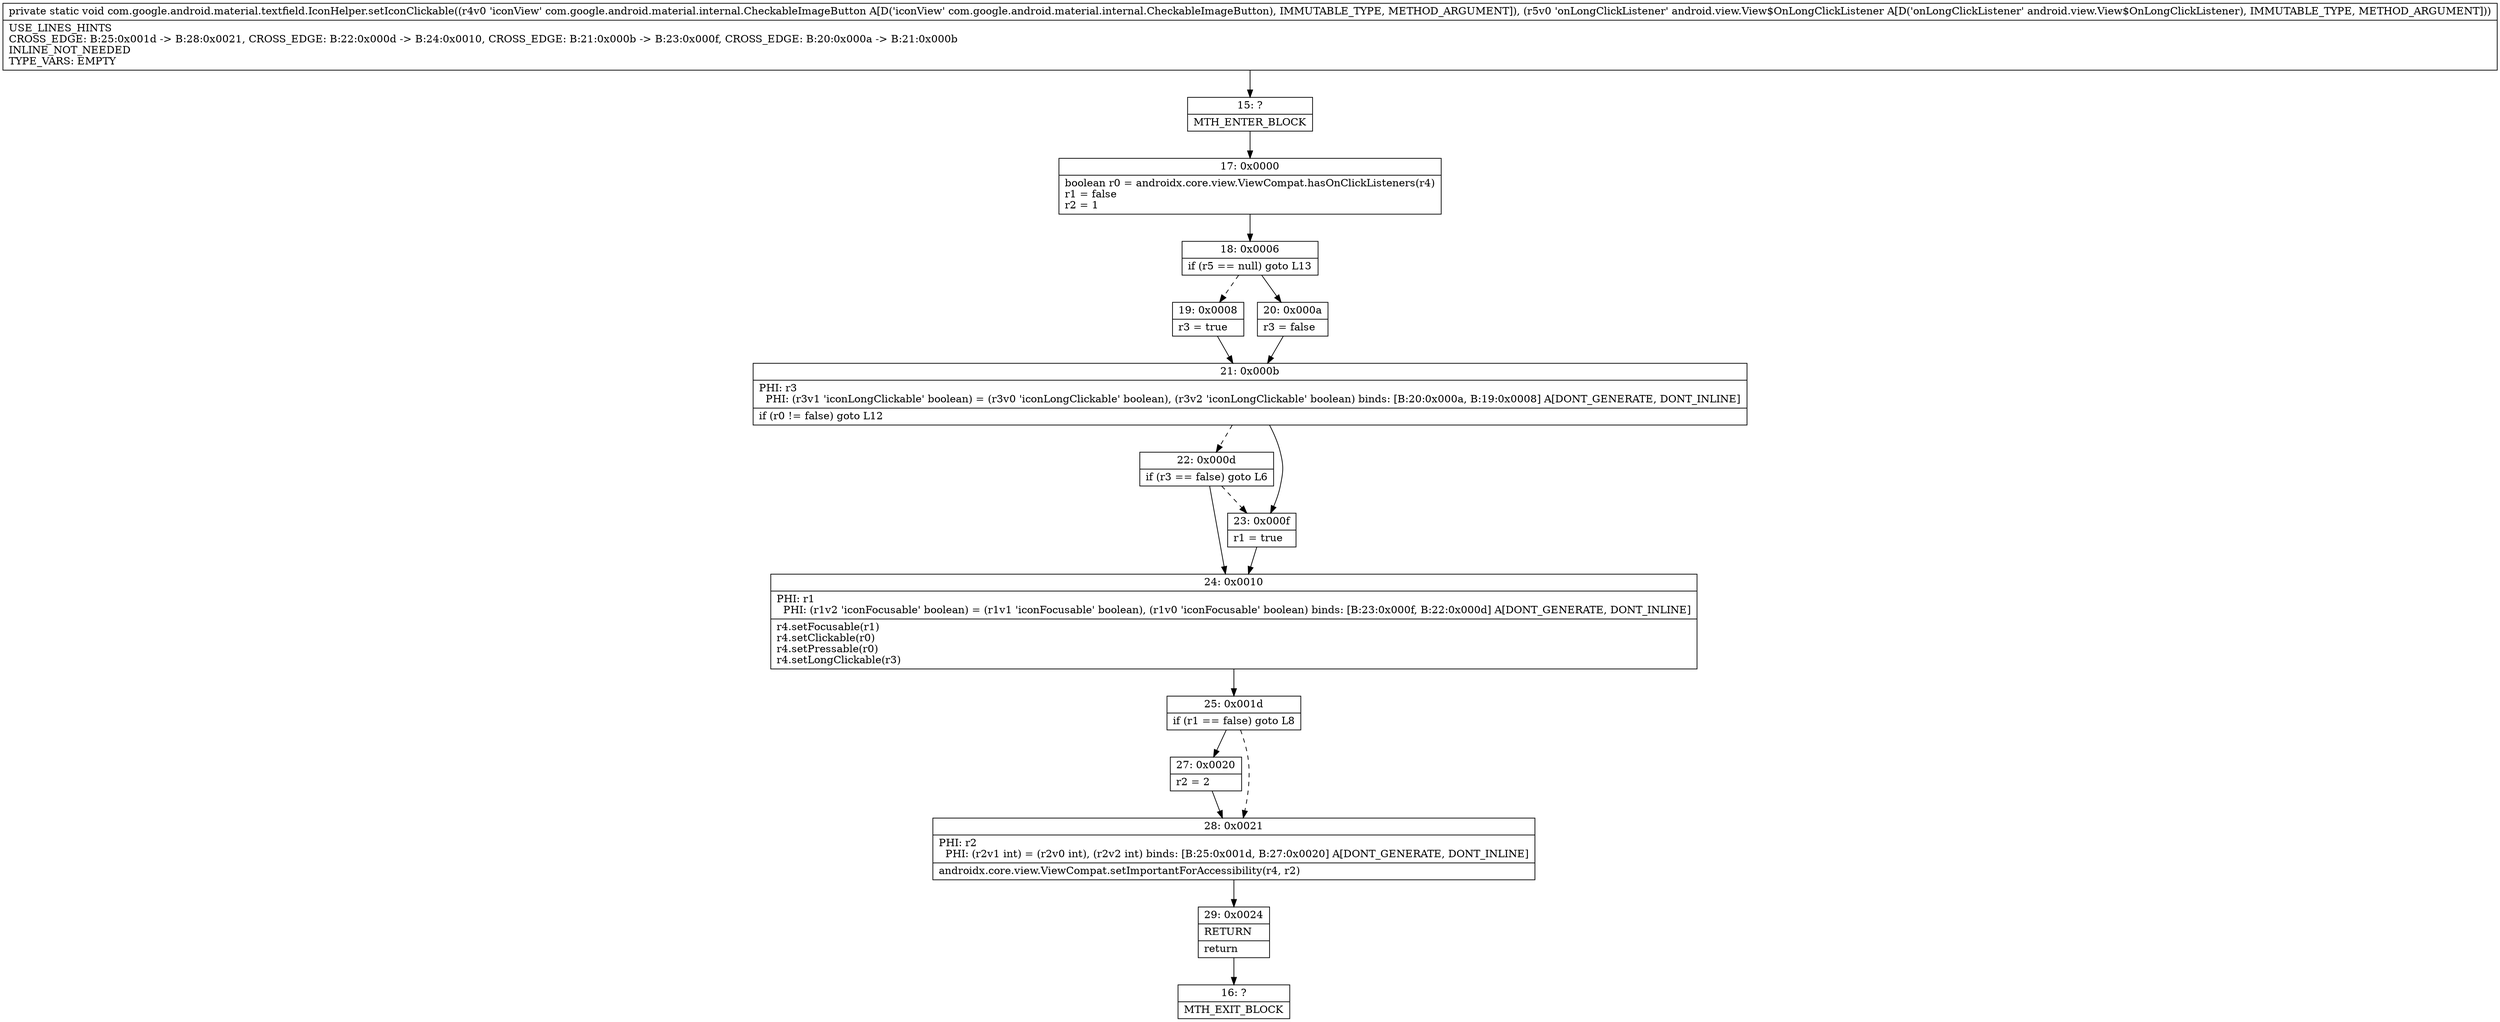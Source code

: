 digraph "CFG forcom.google.android.material.textfield.IconHelper.setIconClickable(Lcom\/google\/android\/material\/internal\/CheckableImageButton;Landroid\/view\/View$OnLongClickListener;)V" {
Node_15 [shape=record,label="{15\:\ ?|MTH_ENTER_BLOCK\l}"];
Node_17 [shape=record,label="{17\:\ 0x0000|boolean r0 = androidx.core.view.ViewCompat.hasOnClickListeners(r4)\lr1 = false\lr2 = 1\l}"];
Node_18 [shape=record,label="{18\:\ 0x0006|if (r5 == null) goto L13\l}"];
Node_19 [shape=record,label="{19\:\ 0x0008|r3 = true\l}"];
Node_21 [shape=record,label="{21\:\ 0x000b|PHI: r3 \l  PHI: (r3v1 'iconLongClickable' boolean) = (r3v0 'iconLongClickable' boolean), (r3v2 'iconLongClickable' boolean) binds: [B:20:0x000a, B:19:0x0008] A[DONT_GENERATE, DONT_INLINE]\l|if (r0 != false) goto L12\l}"];
Node_22 [shape=record,label="{22\:\ 0x000d|if (r3 == false) goto L6\l}"];
Node_24 [shape=record,label="{24\:\ 0x0010|PHI: r1 \l  PHI: (r1v2 'iconFocusable' boolean) = (r1v1 'iconFocusable' boolean), (r1v0 'iconFocusable' boolean) binds: [B:23:0x000f, B:22:0x000d] A[DONT_GENERATE, DONT_INLINE]\l|r4.setFocusable(r1)\lr4.setClickable(r0)\lr4.setPressable(r0)\lr4.setLongClickable(r3)\l}"];
Node_25 [shape=record,label="{25\:\ 0x001d|if (r1 == false) goto L8\l}"];
Node_27 [shape=record,label="{27\:\ 0x0020|r2 = 2\l}"];
Node_28 [shape=record,label="{28\:\ 0x0021|PHI: r2 \l  PHI: (r2v1 int) = (r2v0 int), (r2v2 int) binds: [B:25:0x001d, B:27:0x0020] A[DONT_GENERATE, DONT_INLINE]\l|androidx.core.view.ViewCompat.setImportantForAccessibility(r4, r2)\l}"];
Node_29 [shape=record,label="{29\:\ 0x0024|RETURN\l|return\l}"];
Node_16 [shape=record,label="{16\:\ ?|MTH_EXIT_BLOCK\l}"];
Node_23 [shape=record,label="{23\:\ 0x000f|r1 = true\l}"];
Node_20 [shape=record,label="{20\:\ 0x000a|r3 = false\l}"];
MethodNode[shape=record,label="{private static void com.google.android.material.textfield.IconHelper.setIconClickable((r4v0 'iconView' com.google.android.material.internal.CheckableImageButton A[D('iconView' com.google.android.material.internal.CheckableImageButton), IMMUTABLE_TYPE, METHOD_ARGUMENT]), (r5v0 'onLongClickListener' android.view.View$OnLongClickListener A[D('onLongClickListener' android.view.View$OnLongClickListener), IMMUTABLE_TYPE, METHOD_ARGUMENT]))  | USE_LINES_HINTS\lCROSS_EDGE: B:25:0x001d \-\> B:28:0x0021, CROSS_EDGE: B:22:0x000d \-\> B:24:0x0010, CROSS_EDGE: B:21:0x000b \-\> B:23:0x000f, CROSS_EDGE: B:20:0x000a \-\> B:21:0x000b\lINLINE_NOT_NEEDED\lTYPE_VARS: EMPTY\l}"];
MethodNode -> Node_15;Node_15 -> Node_17;
Node_17 -> Node_18;
Node_18 -> Node_19[style=dashed];
Node_18 -> Node_20;
Node_19 -> Node_21;
Node_21 -> Node_22[style=dashed];
Node_21 -> Node_23;
Node_22 -> Node_23[style=dashed];
Node_22 -> Node_24;
Node_24 -> Node_25;
Node_25 -> Node_27;
Node_25 -> Node_28[style=dashed];
Node_27 -> Node_28;
Node_28 -> Node_29;
Node_29 -> Node_16;
Node_23 -> Node_24;
Node_20 -> Node_21;
}

